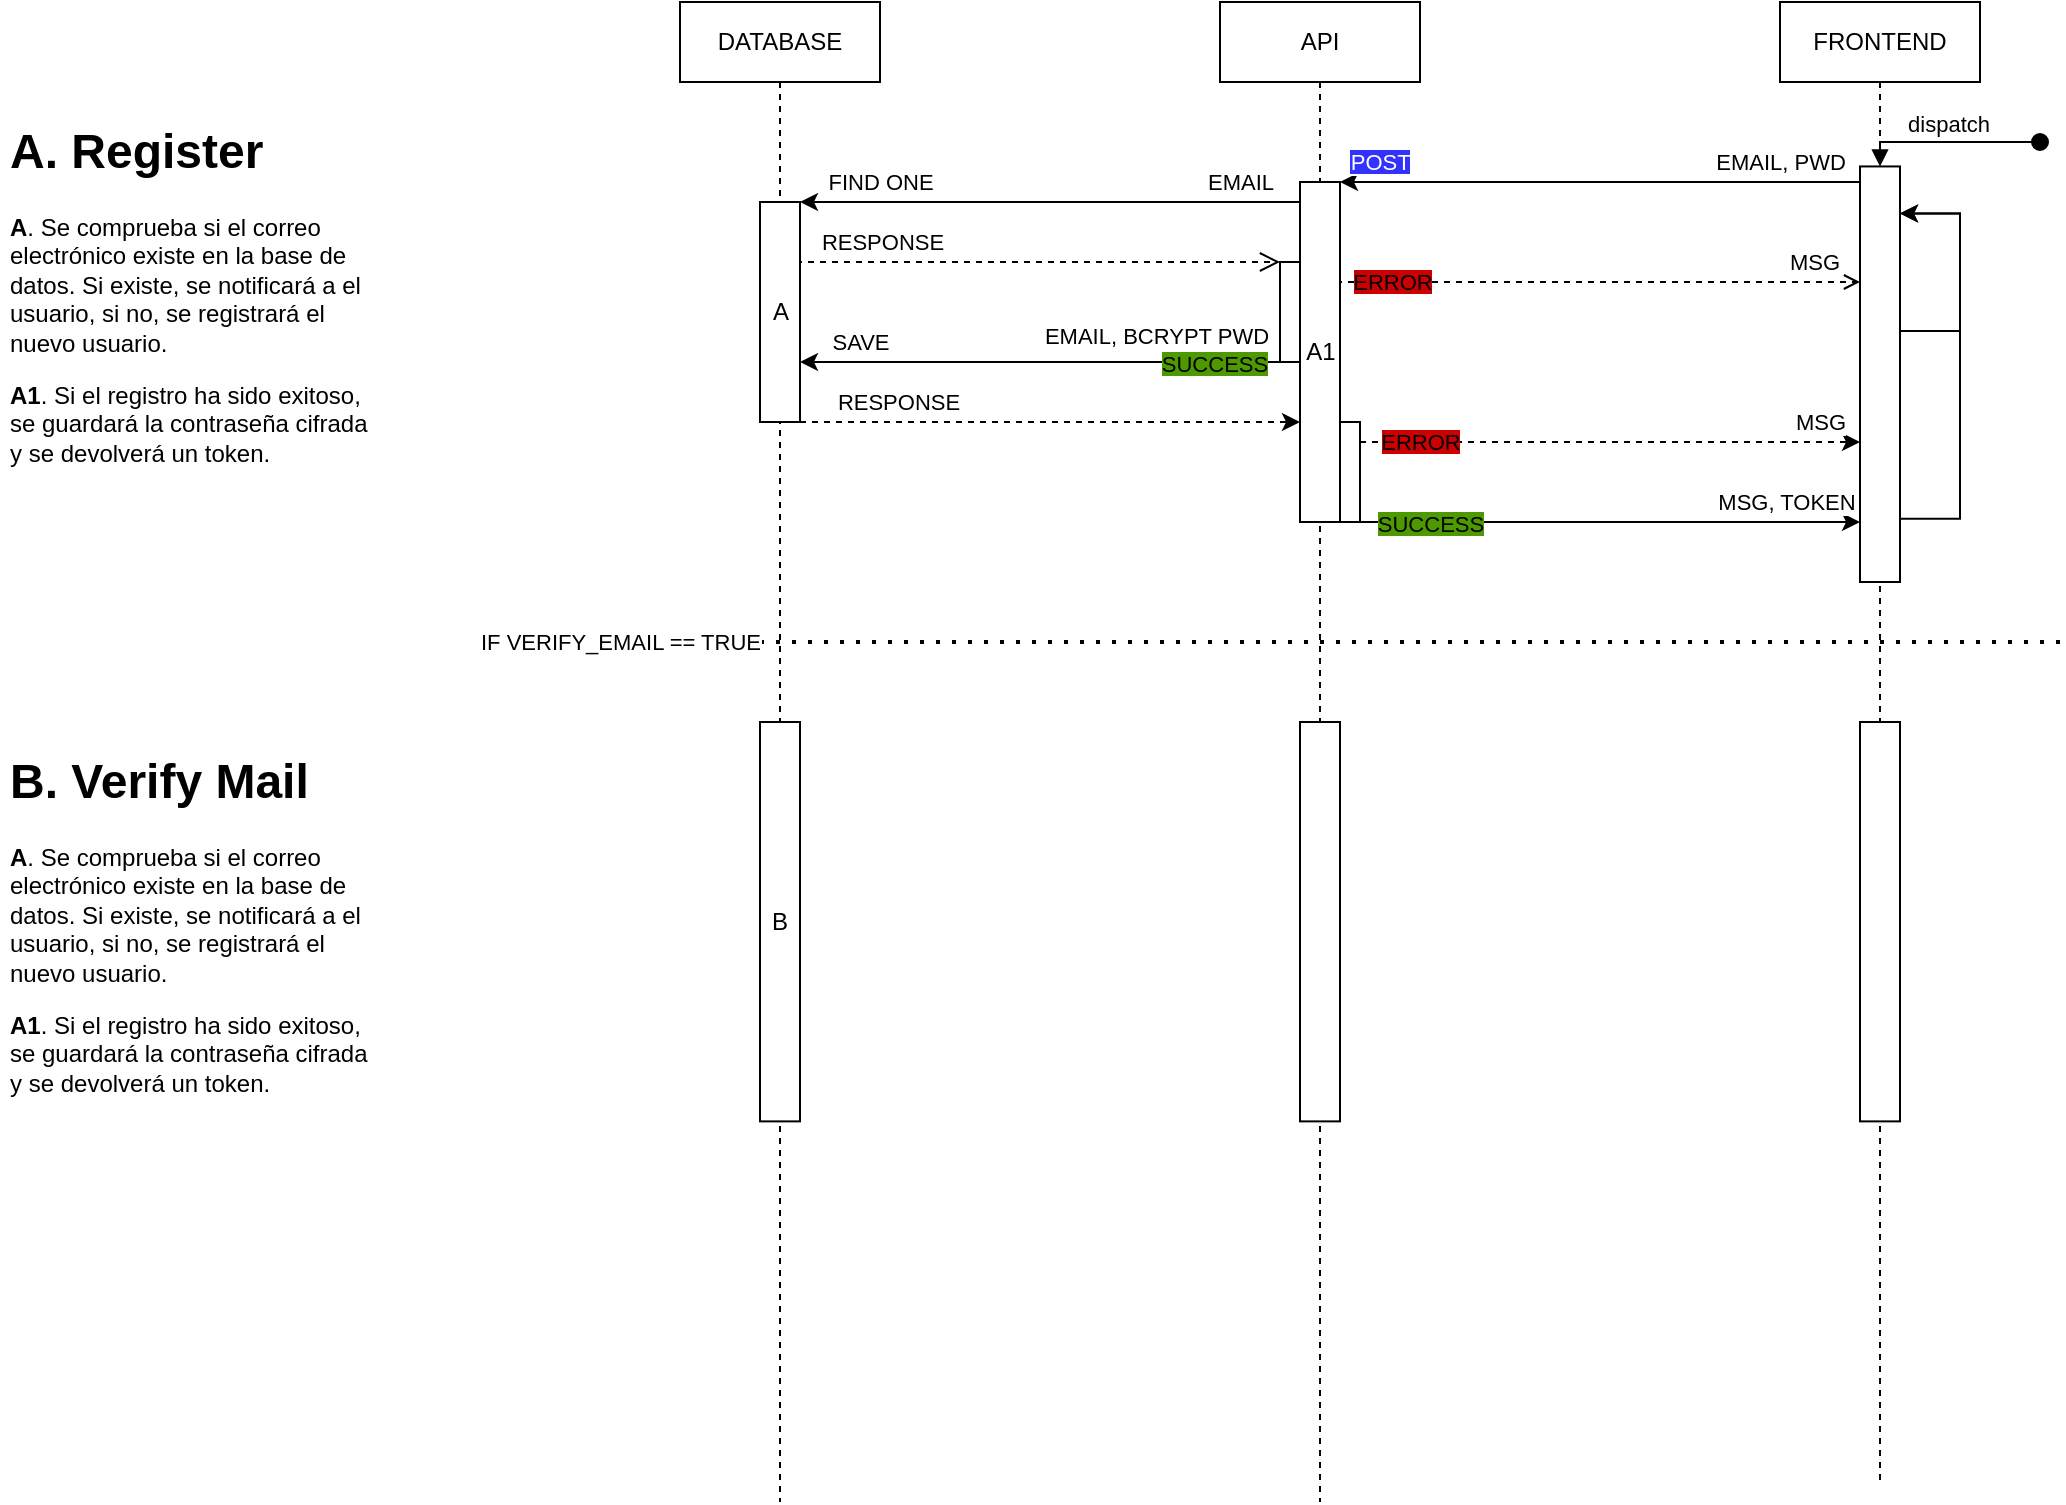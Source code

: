 <mxfile version="21.3.8" type="device">
  <diagram name="Page-1" id="2YBvvXClWsGukQMizWep">
    <mxGraphModel dx="2537" dy="980" grid="1" gridSize="10" guides="1" tooltips="1" connect="1" arrows="1" fold="1" page="1" pageScale="1" pageWidth="850" pageHeight="1100" math="0" shadow="0">
      <root>
        <mxCell id="0" />
        <mxCell id="1" parent="0" />
        <mxCell id="biXfi5KGGXaQWyloD3k1-4" value="" style="endArrow=classic;html=1;rounded=0;" edge="1" parent="1" source="biXfi5KGGXaQWyloD3k1-2" target="aM9ryv3xv72pqoxQDRHE-6">
          <mxGeometry width="50" height="50" relative="1" as="geometry">
            <mxPoint x="700" y="120" as="sourcePoint" />
            <mxPoint x="400" y="240" as="targetPoint" />
            <Array as="points">
              <mxPoint x="590" y="130" />
            </Array>
          </mxGeometry>
        </mxCell>
        <mxCell id="biXfi5KGGXaQWyloD3k1-5" value="EMAIL, PWD" style="edgeLabel;html=1;align=center;verticalAlign=middle;resizable=0;points=[];" vertex="1" connectable="0" parent="biXfi5KGGXaQWyloD3k1-4">
          <mxGeometry x="-0.39" y="-1" relative="1" as="geometry">
            <mxPoint x="39" y="-9" as="offset" />
          </mxGeometry>
        </mxCell>
        <mxCell id="biXfi5KGGXaQWyloD3k1-6" value="&lt;font color=&quot;#ffffff&quot;&gt;&lt;span style=&quot;background-color: rgb(51, 51, 255);&quot;&gt;POST&lt;/span&gt;&amp;nbsp;/REGISTER&lt;/font&gt;" style="edgeLabel;html=1;align=center;verticalAlign=middle;resizable=0;points=[];" vertex="1" connectable="0" parent="biXfi5KGGXaQWyloD3k1-4">
          <mxGeometry x="0.682" y="-1" relative="1" as="geometry">
            <mxPoint x="9" y="-9" as="offset" />
          </mxGeometry>
        </mxCell>
        <mxCell id="biXfi5KGGXaQWyloD3k1-7" value="" style="endArrow=classic;html=1;rounded=0;" edge="1" parent="1" source="aM9ryv3xv72pqoxQDRHE-6" target="aM9ryv3xv72pqoxQDRHE-2">
          <mxGeometry width="50" height="50" relative="1" as="geometry">
            <mxPoint x="420" y="130" as="sourcePoint" />
            <mxPoint x="510" y="150" as="targetPoint" />
            <Array as="points">
              <mxPoint x="300" y="140" />
            </Array>
          </mxGeometry>
        </mxCell>
        <mxCell id="biXfi5KGGXaQWyloD3k1-8" value="EMAIL" style="edgeLabel;html=1;align=center;verticalAlign=middle;resizable=0;points=[];" vertex="1" connectable="0" parent="biXfi5KGGXaQWyloD3k1-7">
          <mxGeometry x="-0.301" y="-1" relative="1" as="geometry">
            <mxPoint x="57" y="-9" as="offset" />
          </mxGeometry>
        </mxCell>
        <mxCell id="biXfi5KGGXaQWyloD3k1-37" value="FIND ONE" style="edgeLabel;html=1;align=center;verticalAlign=middle;resizable=0;points=[];" vertex="1" connectable="0" parent="biXfi5KGGXaQWyloD3k1-7">
          <mxGeometry x="0.609" y="-1" relative="1" as="geometry">
            <mxPoint x="-9" y="-9" as="offset" />
          </mxGeometry>
        </mxCell>
        <mxCell id="biXfi5KGGXaQWyloD3k1-12" value="dispatch" style="html=1;verticalAlign=bottom;startArrow=oval;endArrow=block;startSize=8;edgeStyle=elbowEdgeStyle;elbow=vertical;curved=0;rounded=0;" edge="1" parent="1" target="biXfi5KGGXaQWyloD3k1-2">
          <mxGeometry relative="1" as="geometry">
            <mxPoint x="790" y="110" as="sourcePoint" />
            <mxPoint x="850" y="120" as="targetPoint" />
            <Array as="points">
              <mxPoint x="760" y="110" />
              <mxPoint x="750" y="120" />
            </Array>
          </mxGeometry>
        </mxCell>
        <mxCell id="biXfi5KGGXaQWyloD3k1-16" value="" style="endArrow=classic;html=1;rounded=0;" edge="1" parent="1" source="biXfi5KGGXaQWyloD3k1-39" target="biXfi5KGGXaQWyloD3k1-2">
          <mxGeometry width="50" height="50" relative="1" as="geometry">
            <mxPoint x="450" y="270" as="sourcePoint" />
            <mxPoint x="380" y="140" as="targetPoint" />
            <Array as="points">
              <mxPoint x="580" y="300" />
            </Array>
          </mxGeometry>
        </mxCell>
        <mxCell id="biXfi5KGGXaQWyloD3k1-18" value="MSG, TOKEN" style="edgeLabel;html=1;align=center;verticalAlign=middle;resizable=0;points=[];" vertex="1" connectable="0" parent="biXfi5KGGXaQWyloD3k1-16">
          <mxGeometry x="0.501" y="-3" relative="1" as="geometry">
            <mxPoint x="25" y="-13" as="offset" />
          </mxGeometry>
        </mxCell>
        <mxCell id="biXfi5KGGXaQWyloD3k1-48" value="&lt;span style=&quot;background-color: rgb(77, 153, 0);&quot;&gt;SUCCESS&lt;/span&gt;" style="edgeLabel;html=1;align=center;verticalAlign=middle;resizable=0;points=[];" vertex="1" connectable="0" parent="biXfi5KGGXaQWyloD3k1-16">
          <mxGeometry x="-0.721" y="-1" relative="1" as="geometry">
            <mxPoint as="offset" />
          </mxGeometry>
        </mxCell>
        <mxCell id="biXfi5KGGXaQWyloD3k1-22" value="" style="endArrow=open;html=1;rounded=0;dashed=1;endFill=0;" edge="1" parent="1" source="aM9ryv3xv72pqoxQDRHE-4" target="biXfi5KGGXaQWyloD3k1-2">
          <mxGeometry width="50" height="50" relative="1" as="geometry">
            <mxPoint x="450" y="230" as="sourcePoint" />
            <mxPoint x="500" y="180" as="targetPoint" />
            <Array as="points">
              <mxPoint x="580" y="180" />
            </Array>
          </mxGeometry>
        </mxCell>
        <mxCell id="biXfi5KGGXaQWyloD3k1-23" value="&lt;span style=&quot;background-color: rgb(204, 0, 0);&quot;&gt;ERROR&lt;/span&gt;" style="edgeLabel;html=1;align=center;verticalAlign=middle;resizable=0;points=[];" vertex="1" connectable="0" parent="biXfi5KGGXaQWyloD3k1-22">
          <mxGeometry x="-0.94" y="-1" relative="1" as="geometry">
            <mxPoint x="37" y="-1" as="offset" />
          </mxGeometry>
        </mxCell>
        <mxCell id="biXfi5KGGXaQWyloD3k1-25" value="MSG" style="edgeLabel;html=1;align=center;verticalAlign=middle;resizable=0;points=[];" vertex="1" connectable="0" parent="biXfi5KGGXaQWyloD3k1-22">
          <mxGeometry x="0.704" relative="1" as="geometry">
            <mxPoint x="18" y="-10" as="offset" />
          </mxGeometry>
        </mxCell>
        <mxCell id="biXfi5KGGXaQWyloD3k1-26" value="&lt;h1&gt;A. Register&lt;/h1&gt;&lt;p&gt;&lt;b&gt;A&lt;/b&gt;. Se comprueba si el correo electrónico existe en la base de datos. Si existe, se notificará a el usuario, si no, se registrará el nuevo usuario.&lt;/p&gt;&lt;p&gt;&lt;b&gt;A1&lt;/b&gt;. Si el registro ha sido exitoso, se guardará la contraseña cifrada y se devolverá un token.&lt;/p&gt;" style="text;html=1;strokeColor=none;fillColor=none;spacing=5;spacingTop=-20;whiteSpace=wrap;overflow=hidden;rounded=0;" vertex="1" parent="1">
          <mxGeometry x="-230" y="95" width="190" height="190" as="geometry" />
        </mxCell>
        <mxCell id="biXfi5KGGXaQWyloD3k1-28" value="" style="endArrow=classic;html=1;rounded=0;" edge="1" parent="1" source="aM9ryv3xv72pqoxQDRHE-4" target="aM9ryv3xv72pqoxQDRHE-2">
          <mxGeometry width="50" height="50" relative="1" as="geometry">
            <mxPoint x="260" y="270" as="sourcePoint" />
            <mxPoint x="190" y="220" as="targetPoint" />
            <Array as="points">
              <mxPoint x="300" y="220" />
            </Array>
          </mxGeometry>
        </mxCell>
        <mxCell id="biXfi5KGGXaQWyloD3k1-29" value="SAVE" style="edgeLabel;html=1;align=center;verticalAlign=middle;resizable=0;points=[];" vertex="1" connectable="0" parent="biXfi5KGGXaQWyloD3k1-28">
          <mxGeometry x="-0.782" y="-1" relative="1" as="geometry">
            <mxPoint x="-184" y="-9" as="offset" />
          </mxGeometry>
        </mxCell>
        <mxCell id="biXfi5KGGXaQWyloD3k1-38" value="&lt;span style=&quot;background-color: rgb(77, 153, 0);&quot;&gt;SUCCESS&lt;/span&gt;" style="edgeLabel;html=1;align=center;verticalAlign=middle;resizable=0;points=[];" vertex="1" connectable="0" parent="biXfi5KGGXaQWyloD3k1-28">
          <mxGeometry x="-0.723" y="1" relative="1" as="geometry">
            <mxPoint as="offset" />
          </mxGeometry>
        </mxCell>
        <mxCell id="biXfi5KGGXaQWyloD3k1-50" value="EMAIL, BCRYPT PWD" style="edgeLabel;html=1;align=center;verticalAlign=middle;resizable=0;points=[];" vertex="1" connectable="0" parent="biXfi5KGGXaQWyloD3k1-28">
          <mxGeometry x="-0.18" y="-4" relative="1" as="geometry">
            <mxPoint x="36" y="-9" as="offset" />
          </mxGeometry>
        </mxCell>
        <mxCell id="biXfi5KGGXaQWyloD3k1-31" value="" style="html=1;verticalAlign=bottom;endArrow=open;dashed=1;endSize=8;edgeStyle=elbowEdgeStyle;elbow=vertical;curved=0;rounded=0;" edge="1" parent="1" target="aM9ryv3xv72pqoxQDRHE-4">
          <mxGeometry x="-0.726" y="10" relative="1" as="geometry">
            <mxPoint x="420" y="190" as="targetPoint" />
            <Array as="points">
              <mxPoint x="330" y="170" />
            </Array>
            <mxPoint x="170" y="190" as="sourcePoint" />
            <mxPoint as="offset" />
          </mxGeometry>
        </mxCell>
        <mxCell id="biXfi5KGGXaQWyloD3k1-32" value="RESPONSE" style="edgeLabel;html=1;align=center;verticalAlign=middle;resizable=0;points=[];" vertex="1" connectable="0" parent="biXfi5KGGXaQWyloD3k1-31">
          <mxGeometry x="-0.482" y="-2" relative="1" as="geometry">
            <mxPoint x="-7" y="-12" as="offset" />
          </mxGeometry>
        </mxCell>
        <mxCell id="aM9ryv3xv72pqoxQDRHE-4" value="" style="html=1;points=[];perimeter=orthogonalPerimeter;outlineConnect=0;targetShapes=umlLifeline;portConstraint=eastwest;newEdgeStyle={&quot;edgeStyle&quot;:&quot;elbowEdgeStyle&quot;,&quot;elbow&quot;:&quot;vertical&quot;,&quot;curved&quot;:0,&quot;rounded&quot;:0};" parent="1" vertex="1">
          <mxGeometry x="410" y="170" width="10" height="50" as="geometry" />
        </mxCell>
        <mxCell id="biXfi5KGGXaQWyloD3k1-43" value="" style="endArrow=classic;html=1;rounded=0;dashed=1;" edge="1" parent="1" source="aM9ryv3xv72pqoxQDRHE-2" target="aM9ryv3xv72pqoxQDRHE-6">
          <mxGeometry width="50" height="50" relative="1" as="geometry">
            <mxPoint x="190" y="250" as="sourcePoint" />
            <mxPoint x="420" y="220" as="targetPoint" />
            <Array as="points">
              <mxPoint x="300" y="250" />
            </Array>
          </mxGeometry>
        </mxCell>
        <mxCell id="biXfi5KGGXaQWyloD3k1-44" value="RESPONSE" style="edgeLabel;html=1;align=center;verticalAlign=middle;resizable=0;points=[];" vertex="1" connectable="0" parent="biXfi5KGGXaQWyloD3k1-43">
          <mxGeometry x="-0.095" y="1" relative="1" as="geometry">
            <mxPoint x="-64" y="-9" as="offset" />
          </mxGeometry>
        </mxCell>
        <mxCell id="biXfi5KGGXaQWyloD3k1-46" value="" style="endArrow=classic;html=1;rounded=0;dashed=1;" edge="1" parent="1" source="biXfi5KGGXaQWyloD3k1-39" target="biXfi5KGGXaQWyloD3k1-2">
          <mxGeometry width="50" height="50" relative="1" as="geometry">
            <mxPoint x="360" y="170" as="sourcePoint" />
            <mxPoint x="410" y="120" as="targetPoint" />
            <Array as="points">
              <mxPoint x="580" y="260" />
            </Array>
          </mxGeometry>
        </mxCell>
        <mxCell id="biXfi5KGGXaQWyloD3k1-47" value="&lt;span style=&quot;background-color: rgb(204, 0, 0);&quot;&gt;ERROR&lt;/span&gt;" style="edgeLabel;html=1;align=center;verticalAlign=middle;resizable=0;points=[];" vertex="1" connectable="0" parent="biXfi5KGGXaQWyloD3k1-46">
          <mxGeometry x="-0.801" y="-2" relative="1" as="geometry">
            <mxPoint x="5" y="-2" as="offset" />
          </mxGeometry>
        </mxCell>
        <mxCell id="biXfi5KGGXaQWyloD3k1-49" value="MSG" style="edgeLabel;html=1;align=center;verticalAlign=middle;resizable=0;points=[];" vertex="1" connectable="0" parent="biXfi5KGGXaQWyloD3k1-46">
          <mxGeometry x="0.74" y="3" relative="1" as="geometry">
            <mxPoint x="12" y="-7" as="offset" />
          </mxGeometry>
        </mxCell>
        <mxCell id="biXfi5KGGXaQWyloD3k1-74" value="" style="group;expand=0;" vertex="1" connectable="0" parent="1">
          <mxGeometry x="660" y="40" width="100" height="740" as="geometry" />
        </mxCell>
        <mxCell id="biXfi5KGGXaQWyloD3k1-1" value="FRONTEND" style="shape=umlLifeline;perimeter=lifelinePerimeter;whiteSpace=wrap;html=1;container=0;dropTarget=0;collapsible=0;recursiveResize=0;outlineConnect=0;portConstraint=eastwest;newEdgeStyle={&quot;edgeStyle&quot;:&quot;elbowEdgeStyle&quot;,&quot;elbow&quot;:&quot;vertical&quot;,&quot;curved&quot;:0,&quot;rounded&quot;:0};" vertex="1" parent="biXfi5KGGXaQWyloD3k1-74">
          <mxGeometry width="100" height="740" as="geometry" />
        </mxCell>
        <mxCell id="biXfi5KGGXaQWyloD3k1-2" value="" style="html=1;points=[];perimeter=orthogonalPerimeter;outlineConnect=0;targetShapes=umlLifeline;portConstraint=eastwest;newEdgeStyle={&quot;edgeStyle&quot;:&quot;elbowEdgeStyle&quot;,&quot;elbow&quot;:&quot;vertical&quot;,&quot;curved&quot;:0,&quot;rounded&quot;:0};" vertex="1" parent="biXfi5KGGXaQWyloD3k1-1">
          <mxGeometry x="40" y="82.22" width="20" height="207.78" as="geometry" />
        </mxCell>
        <mxCell id="biXfi5KGGXaQWyloD3k1-20" value="" style="endArrow=classic;html=1;rounded=0;" edge="1" parent="biXfi5KGGXaQWyloD3k1-1" source="biXfi5KGGXaQWyloD3k1-2" target="biXfi5KGGXaQWyloD3k1-2">
          <mxGeometry width="50" height="50" relative="1" as="geometry">
            <mxPoint x="-360" y="258.413" as="sourcePoint" />
            <mxPoint x="120" y="140.952" as="targetPoint" />
            <Array as="points">
              <mxPoint x="90" y="164.444" />
              <mxPoint x="90" y="105.714" />
            </Array>
          </mxGeometry>
        </mxCell>
        <mxCell id="biXfi5KGGXaQWyloD3k1-72" value="" style="endArrow=classic;html=1;rounded=0;" edge="1" parent="biXfi5KGGXaQWyloD3k1-1" source="biXfi5KGGXaQWyloD3k1-2" target="biXfi5KGGXaQWyloD3k1-2">
          <mxGeometry width="50" height="50" relative="1" as="geometry">
            <mxPoint x="-240" y="270.159" as="sourcePoint" />
            <mxPoint x="120" y="105.714" as="targetPoint" />
            <Array as="points">
              <mxPoint x="90" y="258.413" />
              <mxPoint x="90" y="105.714" />
            </Array>
          </mxGeometry>
        </mxCell>
        <mxCell id="biXfi5KGGXaQWyloD3k1-54" value="" style="rounded=0;whiteSpace=wrap;html=1;expand=1;" vertex="1" parent="biXfi5KGGXaQWyloD3k1-74">
          <mxGeometry x="40" y="360.003" width="20" height="199.683" as="geometry" />
        </mxCell>
        <mxCell id="biXfi5KGGXaQWyloD3k1-76" value="" style="group" vertex="1" connectable="0" parent="1">
          <mxGeometry x="380" y="40" width="100" height="750" as="geometry" />
        </mxCell>
        <mxCell id="aM9ryv3xv72pqoxQDRHE-5" value="API" style="shape=umlLifeline;perimeter=lifelinePerimeter;whiteSpace=wrap;html=1;container=0;dropTarget=0;collapsible=0;recursiveResize=0;outlineConnect=0;portConstraint=eastwest;newEdgeStyle={&quot;edgeStyle&quot;:&quot;elbowEdgeStyle&quot;,&quot;elbow&quot;:&quot;vertical&quot;,&quot;curved&quot;:0,&quot;rounded&quot;:0};" parent="biXfi5KGGXaQWyloD3k1-76" vertex="1">
          <mxGeometry width="100" height="750" as="geometry" />
        </mxCell>
        <mxCell id="aM9ryv3xv72pqoxQDRHE-6" value="A1" style="html=1;points=[];perimeter=orthogonalPerimeter;outlineConnect=0;targetShapes=umlLifeline;portConstraint=eastwest;newEdgeStyle={&quot;edgeStyle&quot;:&quot;elbowEdgeStyle&quot;,&quot;elbow&quot;:&quot;vertical&quot;,&quot;curved&quot;:0,&quot;rounded&quot;:0};" parent="aM9ryv3xv72pqoxQDRHE-5" vertex="1">
          <mxGeometry x="40" y="90" width="20" height="170" as="geometry" />
        </mxCell>
        <mxCell id="biXfi5KGGXaQWyloD3k1-39" value="" style="html=1;points=[];perimeter=orthogonalPerimeter;outlineConnect=0;targetShapes=umlLifeline;portConstraint=eastwest;newEdgeStyle={&quot;edgeStyle&quot;:&quot;elbowEdgeStyle&quot;,&quot;elbow&quot;:&quot;vertical&quot;,&quot;curved&quot;:0,&quot;rounded&quot;:0};" vertex="1" parent="aM9ryv3xv72pqoxQDRHE-5">
          <mxGeometry x="60" y="210" width="10" height="50" as="geometry" />
        </mxCell>
        <mxCell id="biXfi5KGGXaQWyloD3k1-75" value="" style="rounded=0;whiteSpace=wrap;html=1;expand=1;" vertex="1" parent="biXfi5KGGXaQWyloD3k1-76">
          <mxGeometry x="40" y="360.003" width="20" height="199.683" as="geometry" />
        </mxCell>
        <mxCell id="biXfi5KGGXaQWyloD3k1-83" value="" style="group" vertex="1" connectable="0" parent="1">
          <mxGeometry x="110" y="40" width="100" height="750" as="geometry" />
        </mxCell>
        <mxCell id="aM9ryv3xv72pqoxQDRHE-1" value="DATABASE" style="shape=umlLifeline;perimeter=lifelinePerimeter;whiteSpace=wrap;html=1;container=0;dropTarget=0;collapsible=0;recursiveResize=0;outlineConnect=0;portConstraint=eastwest;newEdgeStyle={&quot;edgeStyle&quot;:&quot;elbowEdgeStyle&quot;,&quot;elbow&quot;:&quot;vertical&quot;,&quot;curved&quot;:0,&quot;rounded&quot;:0};" parent="biXfi5KGGXaQWyloD3k1-83" vertex="1">
          <mxGeometry width="100" height="750" as="geometry" />
        </mxCell>
        <mxCell id="aM9ryv3xv72pqoxQDRHE-2" value="A" style="html=1;points=[];perimeter=orthogonalPerimeter;outlineConnect=0;targetShapes=umlLifeline;portConstraint=eastwest;newEdgeStyle={&quot;edgeStyle&quot;:&quot;elbowEdgeStyle&quot;,&quot;elbow&quot;:&quot;vertical&quot;,&quot;curved&quot;:0,&quot;rounded&quot;:0};" parent="aM9ryv3xv72pqoxQDRHE-1" vertex="1">
          <mxGeometry x="40" y="100" width="20" height="110" as="geometry" />
        </mxCell>
        <mxCell id="biXfi5KGGXaQWyloD3k1-82" value="B" style="rounded=0;whiteSpace=wrap;html=1;expand=1;" vertex="1" parent="biXfi5KGGXaQWyloD3k1-83">
          <mxGeometry x="40" y="360.003" width="20" height="199.683" as="geometry" />
        </mxCell>
        <mxCell id="biXfi5KGGXaQWyloD3k1-84" value="" style="endArrow=none;dashed=1;html=1;dashPattern=1 3;strokeWidth=2;rounded=0;" edge="1" parent="1">
          <mxGeometry width="50" height="50" relative="1" as="geometry">
            <mxPoint x="70" y="360" as="sourcePoint" />
            <mxPoint x="800" y="360" as="targetPoint" />
          </mxGeometry>
        </mxCell>
        <mxCell id="biXfi5KGGXaQWyloD3k1-85" value="IF VERIFY_EMAIL == TRUE" style="edgeLabel;html=1;align=center;verticalAlign=middle;resizable=0;points=[];" vertex="1" connectable="0" parent="biXfi5KGGXaQWyloD3k1-84">
          <mxGeometry x="-0.948" relative="1" as="geometry">
            <mxPoint x="-9" as="offset" />
          </mxGeometry>
        </mxCell>
        <mxCell id="biXfi5KGGXaQWyloD3k1-86" value="&lt;h1&gt;B. Verify Mail&lt;/h1&gt;&lt;p&gt;&lt;b&gt;A&lt;/b&gt;. Se comprueba si el correo electrónico existe en la base de datos. Si existe, se notificará a el usuario, si no, se registrará el nuevo usuario.&lt;/p&gt;&lt;p&gt;&lt;b&gt;A1&lt;/b&gt;. Si el registro ha sido exitoso, se guardará la contraseña cifrada y se devolverá un token.&lt;/p&gt;" style="text;html=1;strokeColor=none;fillColor=none;spacing=5;spacingTop=-20;whiteSpace=wrap;overflow=hidden;rounded=0;" vertex="1" parent="1">
          <mxGeometry x="-230" y="410" width="190" height="190" as="geometry" />
        </mxCell>
      </root>
    </mxGraphModel>
  </diagram>
</mxfile>
